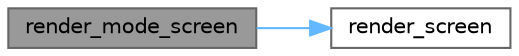 digraph "render_mode_screen"
{
 // LATEX_PDF_SIZE
  bgcolor="transparent";
  edge [fontname=Helvetica,fontsize=10,labelfontname=Helvetica,labelfontsize=10];
  node [fontname=Helvetica,fontsize=10,shape=box,height=0.2,width=0.4];
  rankdir="LR";
  Node1 [id="Node000001",label="render_mode_screen",height=0.2,width=0.4,color="gray40", fillcolor="grey60", style="filled", fontcolor="black",tooltip="Renders the mode selection screen and handles user interaction."];
  Node1 -> Node2 [id="edge1_Node000001_Node000002",color="steelblue1",style="solid",tooltip=" "];
  Node2 [id="Node000002",label="render_screen",height=0.2,width=0.4,color="grey40", fillcolor="white", style="filled",URL="$proj_8c.html#a919b97c5b762b497d13f579e6be3b150",tooltip="Renders the main menu screen and handles user input."];
}
